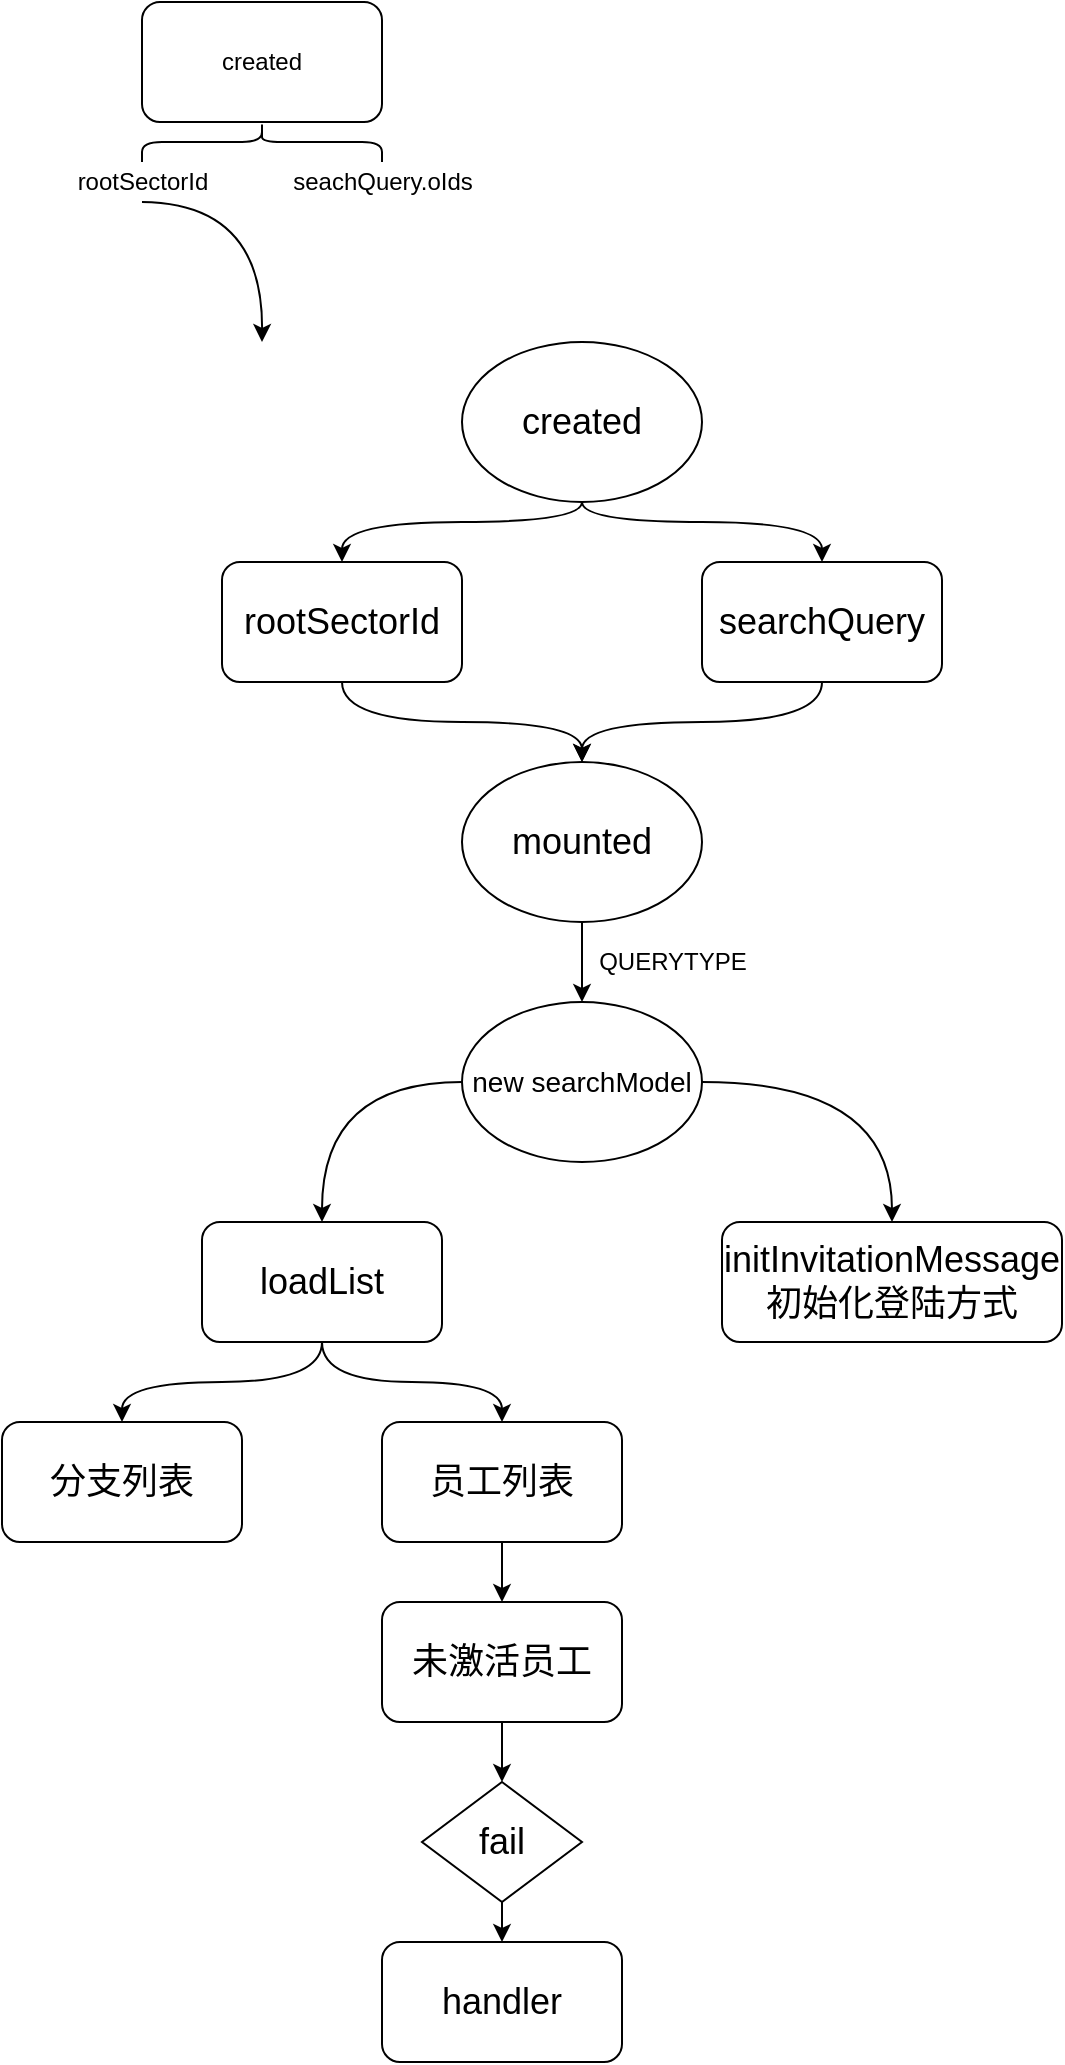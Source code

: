 <mxfile version="14.8.6" type="github">
  <diagram id="iIxP_BC2QVy-qlSk6NpX" name="Page-1">
    <mxGraphModel dx="782" dy="1605" grid="1" gridSize="10" guides="1" tooltips="1" connect="1" arrows="1" fold="1" page="1" pageScale="1" pageWidth="827" pageHeight="1169" math="0" shadow="0">
      <root>
        <mxCell id="0" />
        <mxCell id="1" parent="0" />
        <mxCell id="zwpyd3iNA4BXH7EM4Dd--1" value="created" style="rounded=1;whiteSpace=wrap;html=1;" vertex="1" parent="1">
          <mxGeometry x="80" y="-130" width="120" height="60" as="geometry" />
        </mxCell>
        <mxCell id="zwpyd3iNA4BXH7EM4Dd--5" value="" style="shape=curlyBracket;whiteSpace=wrap;html=1;rounded=1;flipH=1;direction=south;" vertex="1" parent="1">
          <mxGeometry x="80" y="-70" width="120" height="20" as="geometry" />
        </mxCell>
        <mxCell id="zwpyd3iNA4BXH7EM4Dd--6" value="rootSectorId" style="text;html=1;align=center;verticalAlign=middle;resizable=0;points=[];autosize=1;strokeColor=none;" vertex="1" parent="1">
          <mxGeometry x="40" y="-50" width="80" height="20" as="geometry" />
        </mxCell>
        <mxCell id="zwpyd3iNA4BXH7EM4Dd--8" value="seachQuery.oIds" style="text;html=1;align=center;verticalAlign=middle;resizable=0;points=[];autosize=1;strokeColor=none;" vertex="1" parent="1">
          <mxGeometry x="145" y="-50" width="110" height="20" as="geometry" />
        </mxCell>
        <mxCell id="zwpyd3iNA4BXH7EM4Dd--23" value="" style="curved=1;endArrow=classic;html=1;edgeStyle=orthogonalEdgeStyle;" edge="1" parent="1">
          <mxGeometry width="50" height="50" relative="1" as="geometry">
            <mxPoint x="80" y="-30" as="sourcePoint" />
            <mxPoint x="140" y="40" as="targetPoint" />
          </mxGeometry>
        </mxCell>
        <mxCell id="zwpyd3iNA4BXH7EM4Dd--32" style="edgeStyle=orthogonalEdgeStyle;rounded=0;orthogonalLoop=1;jettySize=auto;html=1;entryX=0.5;entryY=0;entryDx=0;entryDy=0;curved=1;" edge="1" parent="1" source="zwpyd3iNA4BXH7EM4Dd--25" target="zwpyd3iNA4BXH7EM4Dd--26">
          <mxGeometry relative="1" as="geometry">
            <Array as="points">
              <mxPoint x="300" y="130" />
              <mxPoint x="180" y="130" />
            </Array>
          </mxGeometry>
        </mxCell>
        <mxCell id="zwpyd3iNA4BXH7EM4Dd--33" style="edgeStyle=orthogonalEdgeStyle;curved=1;rounded=0;orthogonalLoop=1;jettySize=auto;html=1;entryX=0.5;entryY=0;entryDx=0;entryDy=0;" edge="1" parent="1" source="zwpyd3iNA4BXH7EM4Dd--25" target="zwpyd3iNA4BXH7EM4Dd--27">
          <mxGeometry relative="1" as="geometry">
            <Array as="points">
              <mxPoint x="300" y="130" />
              <mxPoint x="420" y="130" />
            </Array>
          </mxGeometry>
        </mxCell>
        <mxCell id="zwpyd3iNA4BXH7EM4Dd--25" value="&lt;font style=&quot;font-size: 18px&quot;&gt;created&lt;/font&gt;" style="ellipse;whiteSpace=wrap;html=1;" vertex="1" parent="1">
          <mxGeometry x="240" y="40" width="120" height="80" as="geometry" />
        </mxCell>
        <mxCell id="zwpyd3iNA4BXH7EM4Dd--37" style="edgeStyle=orthogonalEdgeStyle;curved=1;rounded=0;orthogonalLoop=1;jettySize=auto;html=1;entryX=0.5;entryY=0;entryDx=0;entryDy=0;" edge="1" parent="1" source="zwpyd3iNA4BXH7EM4Dd--26" target="zwpyd3iNA4BXH7EM4Dd--34">
          <mxGeometry relative="1" as="geometry" />
        </mxCell>
        <mxCell id="zwpyd3iNA4BXH7EM4Dd--26" value="&lt;font style=&quot;font-size: 18px&quot;&gt;rootSectorId&lt;br&gt;&lt;/font&gt;" style="rounded=1;whiteSpace=wrap;html=1;" vertex="1" parent="1">
          <mxGeometry x="120" y="150" width="120" height="60" as="geometry" />
        </mxCell>
        <mxCell id="zwpyd3iNA4BXH7EM4Dd--38" style="edgeStyle=orthogonalEdgeStyle;curved=1;rounded=0;orthogonalLoop=1;jettySize=auto;html=1;entryX=0.5;entryY=0;entryDx=0;entryDy=0;" edge="1" parent="1" source="zwpyd3iNA4BXH7EM4Dd--27" target="zwpyd3iNA4BXH7EM4Dd--34">
          <mxGeometry relative="1" as="geometry" />
        </mxCell>
        <mxCell id="zwpyd3iNA4BXH7EM4Dd--27" value="searchQuery" style="rounded=1;whiteSpace=wrap;html=1;fontSize=18;" vertex="1" parent="1">
          <mxGeometry x="360" y="150" width="120" height="60" as="geometry" />
        </mxCell>
        <mxCell id="zwpyd3iNA4BXH7EM4Dd--41" style="edgeStyle=orthogonalEdgeStyle;curved=1;rounded=0;orthogonalLoop=1;jettySize=auto;html=1;entryX=0.5;entryY=0;entryDx=0;entryDy=0;" edge="1" parent="1" source="zwpyd3iNA4BXH7EM4Dd--34" target="zwpyd3iNA4BXH7EM4Dd--39">
          <mxGeometry relative="1" as="geometry" />
        </mxCell>
        <mxCell id="zwpyd3iNA4BXH7EM4Dd--34" value="&lt;font style=&quot;font-size: 18px&quot;&gt;mounted&lt;/font&gt;" style="ellipse;whiteSpace=wrap;html=1;" vertex="1" parent="1">
          <mxGeometry x="240" y="250" width="120" height="80" as="geometry" />
        </mxCell>
        <mxCell id="zwpyd3iNA4BXH7EM4Dd--44" style="edgeStyle=orthogonalEdgeStyle;curved=1;rounded=0;orthogonalLoop=1;jettySize=auto;html=1;entryX=0.5;entryY=0;entryDx=0;entryDy=0;" edge="1" parent="1" source="zwpyd3iNA4BXH7EM4Dd--39" target="zwpyd3iNA4BXH7EM4Dd--43">
          <mxGeometry relative="1" as="geometry">
            <Array as="points">
              <mxPoint x="170" y="410" />
            </Array>
          </mxGeometry>
        </mxCell>
        <mxCell id="zwpyd3iNA4BXH7EM4Dd--46" style="edgeStyle=orthogonalEdgeStyle;curved=1;rounded=0;orthogonalLoop=1;jettySize=auto;html=1;" edge="1" parent="1" source="zwpyd3iNA4BXH7EM4Dd--39" target="zwpyd3iNA4BXH7EM4Dd--45">
          <mxGeometry relative="1" as="geometry" />
        </mxCell>
        <mxCell id="zwpyd3iNA4BXH7EM4Dd--39" value="&lt;font style=&quot;font-size: 14px&quot;&gt;new searchModel&lt;/font&gt;" style="ellipse;whiteSpace=wrap;html=1;" vertex="1" parent="1">
          <mxGeometry x="240" y="370" width="120" height="80" as="geometry" />
        </mxCell>
        <mxCell id="zwpyd3iNA4BXH7EM4Dd--42" value="QUERYTYPE" style="text;html=1;align=center;verticalAlign=middle;resizable=0;points=[];autosize=1;strokeColor=none;" vertex="1" parent="1">
          <mxGeometry x="300" y="340" width="90" height="20" as="geometry" />
        </mxCell>
        <mxCell id="zwpyd3iNA4BXH7EM4Dd--49" style="edgeStyle=orthogonalEdgeStyle;curved=1;rounded=0;orthogonalLoop=1;jettySize=auto;html=1;" edge="1" parent="1" source="zwpyd3iNA4BXH7EM4Dd--43" target="zwpyd3iNA4BXH7EM4Dd--48">
          <mxGeometry relative="1" as="geometry" />
        </mxCell>
        <mxCell id="zwpyd3iNA4BXH7EM4Dd--51" value="" style="edgeStyle=orthogonalEdgeStyle;curved=1;rounded=0;orthogonalLoop=1;jettySize=auto;html=1;" edge="1" parent="1" source="zwpyd3iNA4BXH7EM4Dd--43" target="zwpyd3iNA4BXH7EM4Dd--50">
          <mxGeometry relative="1" as="geometry" />
        </mxCell>
        <mxCell id="zwpyd3iNA4BXH7EM4Dd--43" value="&lt;font style=&quot;font-size: 18px&quot;&gt;loadList&lt;/font&gt;" style="rounded=1;whiteSpace=wrap;html=1;" vertex="1" parent="1">
          <mxGeometry x="110" y="480" width="120" height="60" as="geometry" />
        </mxCell>
        <mxCell id="zwpyd3iNA4BXH7EM4Dd--45" value="&lt;font style=&quot;font-size: 18px&quot;&gt;initInvitationMessage&lt;br&gt;初始化登陆方式&lt;br&gt;&lt;/font&gt;" style="rounded=1;whiteSpace=wrap;html=1;" vertex="1" parent="1">
          <mxGeometry x="370" y="480" width="170" height="60" as="geometry" />
        </mxCell>
        <mxCell id="zwpyd3iNA4BXH7EM4Dd--48" value="&lt;font style=&quot;font-size: 18px&quot;&gt;分支列表&lt;/font&gt;" style="rounded=1;whiteSpace=wrap;html=1;" vertex="1" parent="1">
          <mxGeometry x="10" y="580" width="120" height="60" as="geometry" />
        </mxCell>
        <mxCell id="zwpyd3iNA4BXH7EM4Dd--55" style="edgeStyle=orthogonalEdgeStyle;curved=1;rounded=0;orthogonalLoop=1;jettySize=auto;html=1;" edge="1" parent="1" source="zwpyd3iNA4BXH7EM4Dd--50" target="zwpyd3iNA4BXH7EM4Dd--54">
          <mxGeometry relative="1" as="geometry" />
        </mxCell>
        <mxCell id="zwpyd3iNA4BXH7EM4Dd--50" value="&lt;font style=&quot;font-size: 18px&quot;&gt;员工列表&lt;/font&gt;" style="rounded=1;whiteSpace=wrap;html=1;" vertex="1" parent="1">
          <mxGeometry x="200" y="580" width="120" height="60" as="geometry" />
        </mxCell>
        <mxCell id="zwpyd3iNA4BXH7EM4Dd--57" style="edgeStyle=orthogonalEdgeStyle;curved=1;rounded=0;orthogonalLoop=1;jettySize=auto;html=1;" edge="1" parent="1" source="zwpyd3iNA4BXH7EM4Dd--54" target="zwpyd3iNA4BXH7EM4Dd--56">
          <mxGeometry relative="1" as="geometry" />
        </mxCell>
        <mxCell id="zwpyd3iNA4BXH7EM4Dd--54" value="&lt;font style=&quot;font-size: 18px&quot;&gt;未激活员工&lt;/font&gt;" style="rounded=1;whiteSpace=wrap;html=1;" vertex="1" parent="1">
          <mxGeometry x="200" y="670" width="120" height="60" as="geometry" />
        </mxCell>
        <mxCell id="zwpyd3iNA4BXH7EM4Dd--61" style="edgeStyle=orthogonalEdgeStyle;curved=1;rounded=0;orthogonalLoop=1;jettySize=auto;html=1;" edge="1" parent="1" source="zwpyd3iNA4BXH7EM4Dd--56" target="zwpyd3iNA4BXH7EM4Dd--60">
          <mxGeometry relative="1" as="geometry" />
        </mxCell>
        <mxCell id="zwpyd3iNA4BXH7EM4Dd--56" value="&lt;span style=&quot;font-size: 18px&quot;&gt;fail&lt;/span&gt;" style="rhombus;whiteSpace=wrap;html=1;" vertex="1" parent="1">
          <mxGeometry x="220" y="760" width="80" height="60" as="geometry" />
        </mxCell>
        <mxCell id="zwpyd3iNA4BXH7EM4Dd--60" value="&lt;font style=&quot;font-size: 18px&quot;&gt;handler&lt;/font&gt;" style="rounded=1;whiteSpace=wrap;html=1;" vertex="1" parent="1">
          <mxGeometry x="200" y="840" width="120" height="60" as="geometry" />
        </mxCell>
      </root>
    </mxGraphModel>
  </diagram>
</mxfile>
